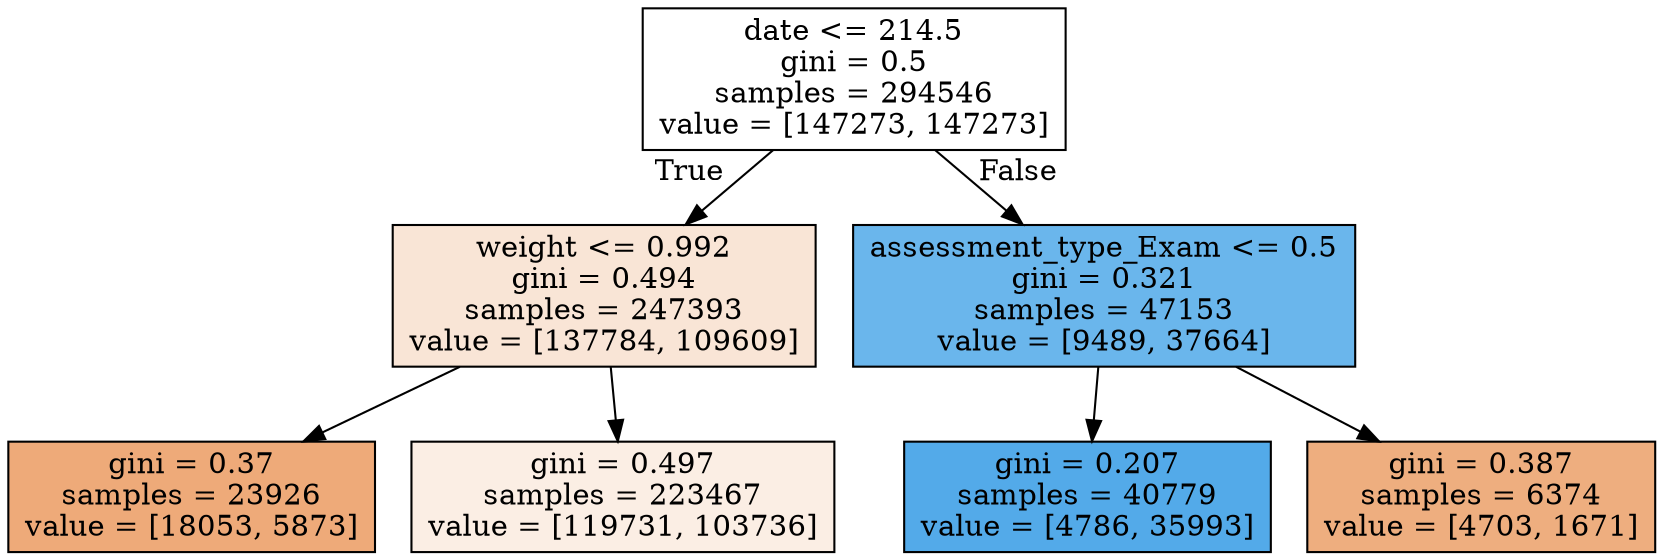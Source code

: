 digraph Tree {
node [shape=box, style="filled", color="black"] ;
0 [label="date <= 214.5\ngini = 0.5\nsamples = 294546\nvalue = [147273, 147273]", fillcolor="#e5813900"] ;
1 [label="weight <= 0.992\ngini = 0.494\nsamples = 247393\nvalue = [137784, 109609]", fillcolor="#e5813934"] ;
0 -> 1 [labeldistance=2.5, labelangle=45, headlabel="True"] ;
2 [label="gini = 0.37\nsamples = 23926\nvalue = [18053, 5873]", fillcolor="#e58139ac"] ;
1 -> 2 ;
3 [label="gini = 0.497\nsamples = 223467\nvalue = [119731, 103736]", fillcolor="#e5813922"] ;
1 -> 3 ;
4 [label="assessment_type_Exam <= 0.5\ngini = 0.321\nsamples = 47153\nvalue = [9489, 37664]", fillcolor="#399de5bf"] ;
0 -> 4 [labeldistance=2.5, labelangle=-45, headlabel="False"] ;
5 [label="gini = 0.207\nsamples = 40779\nvalue = [4786, 35993]", fillcolor="#399de5dd"] ;
4 -> 5 ;
6 [label="gini = 0.387\nsamples = 6374\nvalue = [4703, 1671]", fillcolor="#e58139a4"] ;
4 -> 6 ;
}
